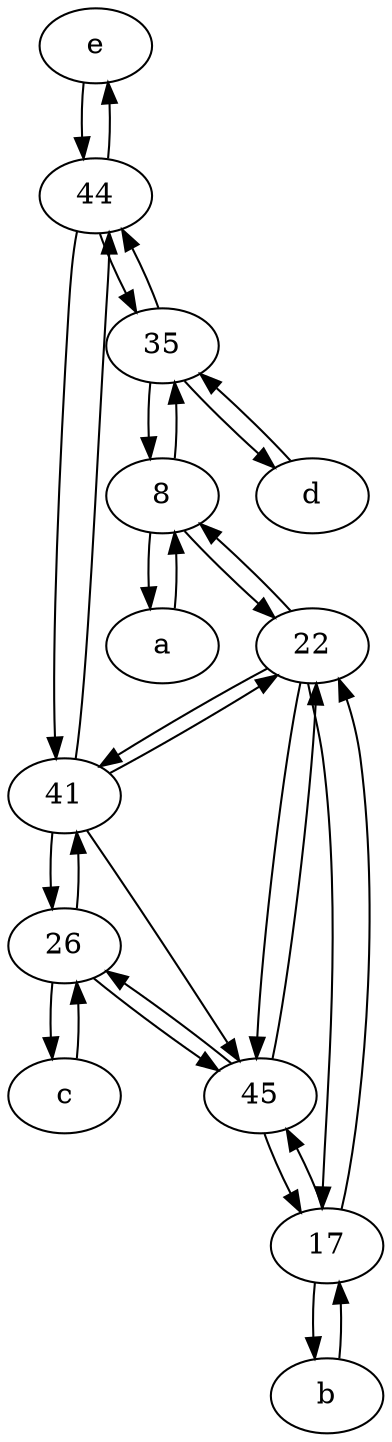 digraph  {
	e [pos="30,50!"];
	c [pos="20,10!"];
	b [pos="50,20!"];
	d [pos="20,30!"];
	22;
	41;
	17;
	45;
	44;
	a [pos="40,10!"];
	8;
	35;
	26;
	22 -> 45;
	41 -> 44;
	17 -> b;
	d -> 35;
	22 -> 8;
	35 -> d;
	a -> 8;
	44 -> 35;
	41 -> 45;
	41 -> 26;
	c -> 26;
	b -> 17;
	8 -> 22;
	35 -> 8;
	22 -> 17;
	8 -> 35;
	26 -> 41;
	44 -> e;
	8 -> a;
	41 -> 22;
	22 -> 41;
	45 -> 22;
	45 -> 26;
	17 -> 45;
	e -> 44;
	45 -> 17;
	26 -> 45;
	17 -> 22;
	44 -> 41;
	35 -> 44;
	26 -> c;

	}